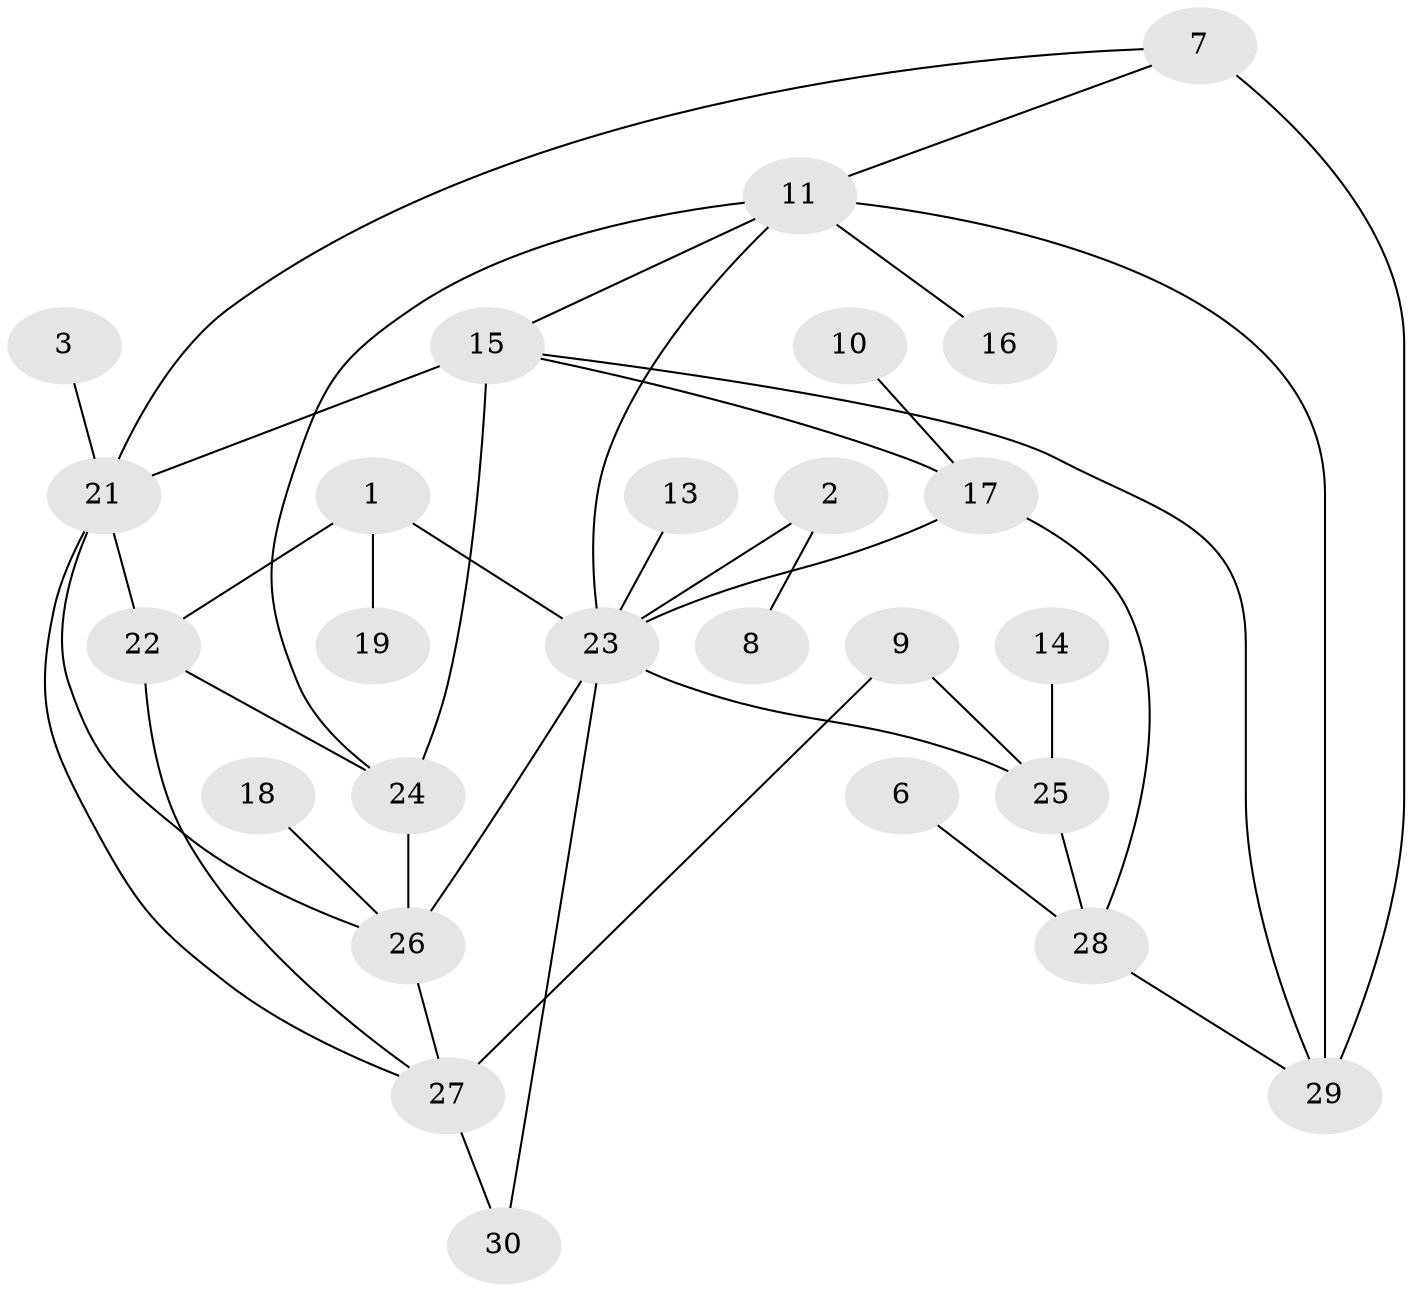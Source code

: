 // original degree distribution, {2: 0.23333333333333334, 3: 0.26666666666666666, 1: 0.23333333333333334, 6: 0.05, 0: 0.06666666666666667, 4: 0.11666666666666667, 5: 0.03333333333333333}
// Generated by graph-tools (version 1.1) at 2025/25/03/09/25 03:25:17]
// undirected, 26 vertices, 40 edges
graph export_dot {
graph [start="1"]
  node [color=gray90,style=filled];
  1;
  2;
  3;
  6;
  7;
  8;
  9;
  10;
  11;
  13;
  14;
  15;
  16;
  17;
  18;
  19;
  21;
  22;
  23;
  24;
  25;
  26;
  27;
  28;
  29;
  30;
  1 -- 19 [weight=1.0];
  1 -- 22 [weight=1.0];
  1 -- 23 [weight=1.0];
  2 -- 8 [weight=1.0];
  2 -- 23 [weight=1.0];
  3 -- 21 [weight=1.0];
  6 -- 28 [weight=1.0];
  7 -- 11 [weight=1.0];
  7 -- 21 [weight=1.0];
  7 -- 29 [weight=2.0];
  9 -- 25 [weight=1.0];
  9 -- 27 [weight=2.0];
  10 -- 17 [weight=1.0];
  11 -- 15 [weight=1.0];
  11 -- 16 [weight=1.0];
  11 -- 23 [weight=1.0];
  11 -- 24 [weight=1.0];
  11 -- 29 [weight=1.0];
  13 -- 23 [weight=1.0];
  14 -- 25 [weight=1.0];
  15 -- 17 [weight=2.0];
  15 -- 21 [weight=1.0];
  15 -- 24 [weight=1.0];
  15 -- 29 [weight=1.0];
  17 -- 23 [weight=1.0];
  17 -- 28 [weight=1.0];
  18 -- 26 [weight=1.0];
  21 -- 22 [weight=1.0];
  21 -- 26 [weight=1.0];
  21 -- 27 [weight=1.0];
  22 -- 24 [weight=1.0];
  22 -- 27 [weight=1.0];
  23 -- 25 [weight=1.0];
  23 -- 26 [weight=1.0];
  23 -- 30 [weight=1.0];
  24 -- 26 [weight=1.0];
  25 -- 28 [weight=1.0];
  26 -- 27 [weight=1.0];
  27 -- 30 [weight=1.0];
  28 -- 29 [weight=1.0];
}
